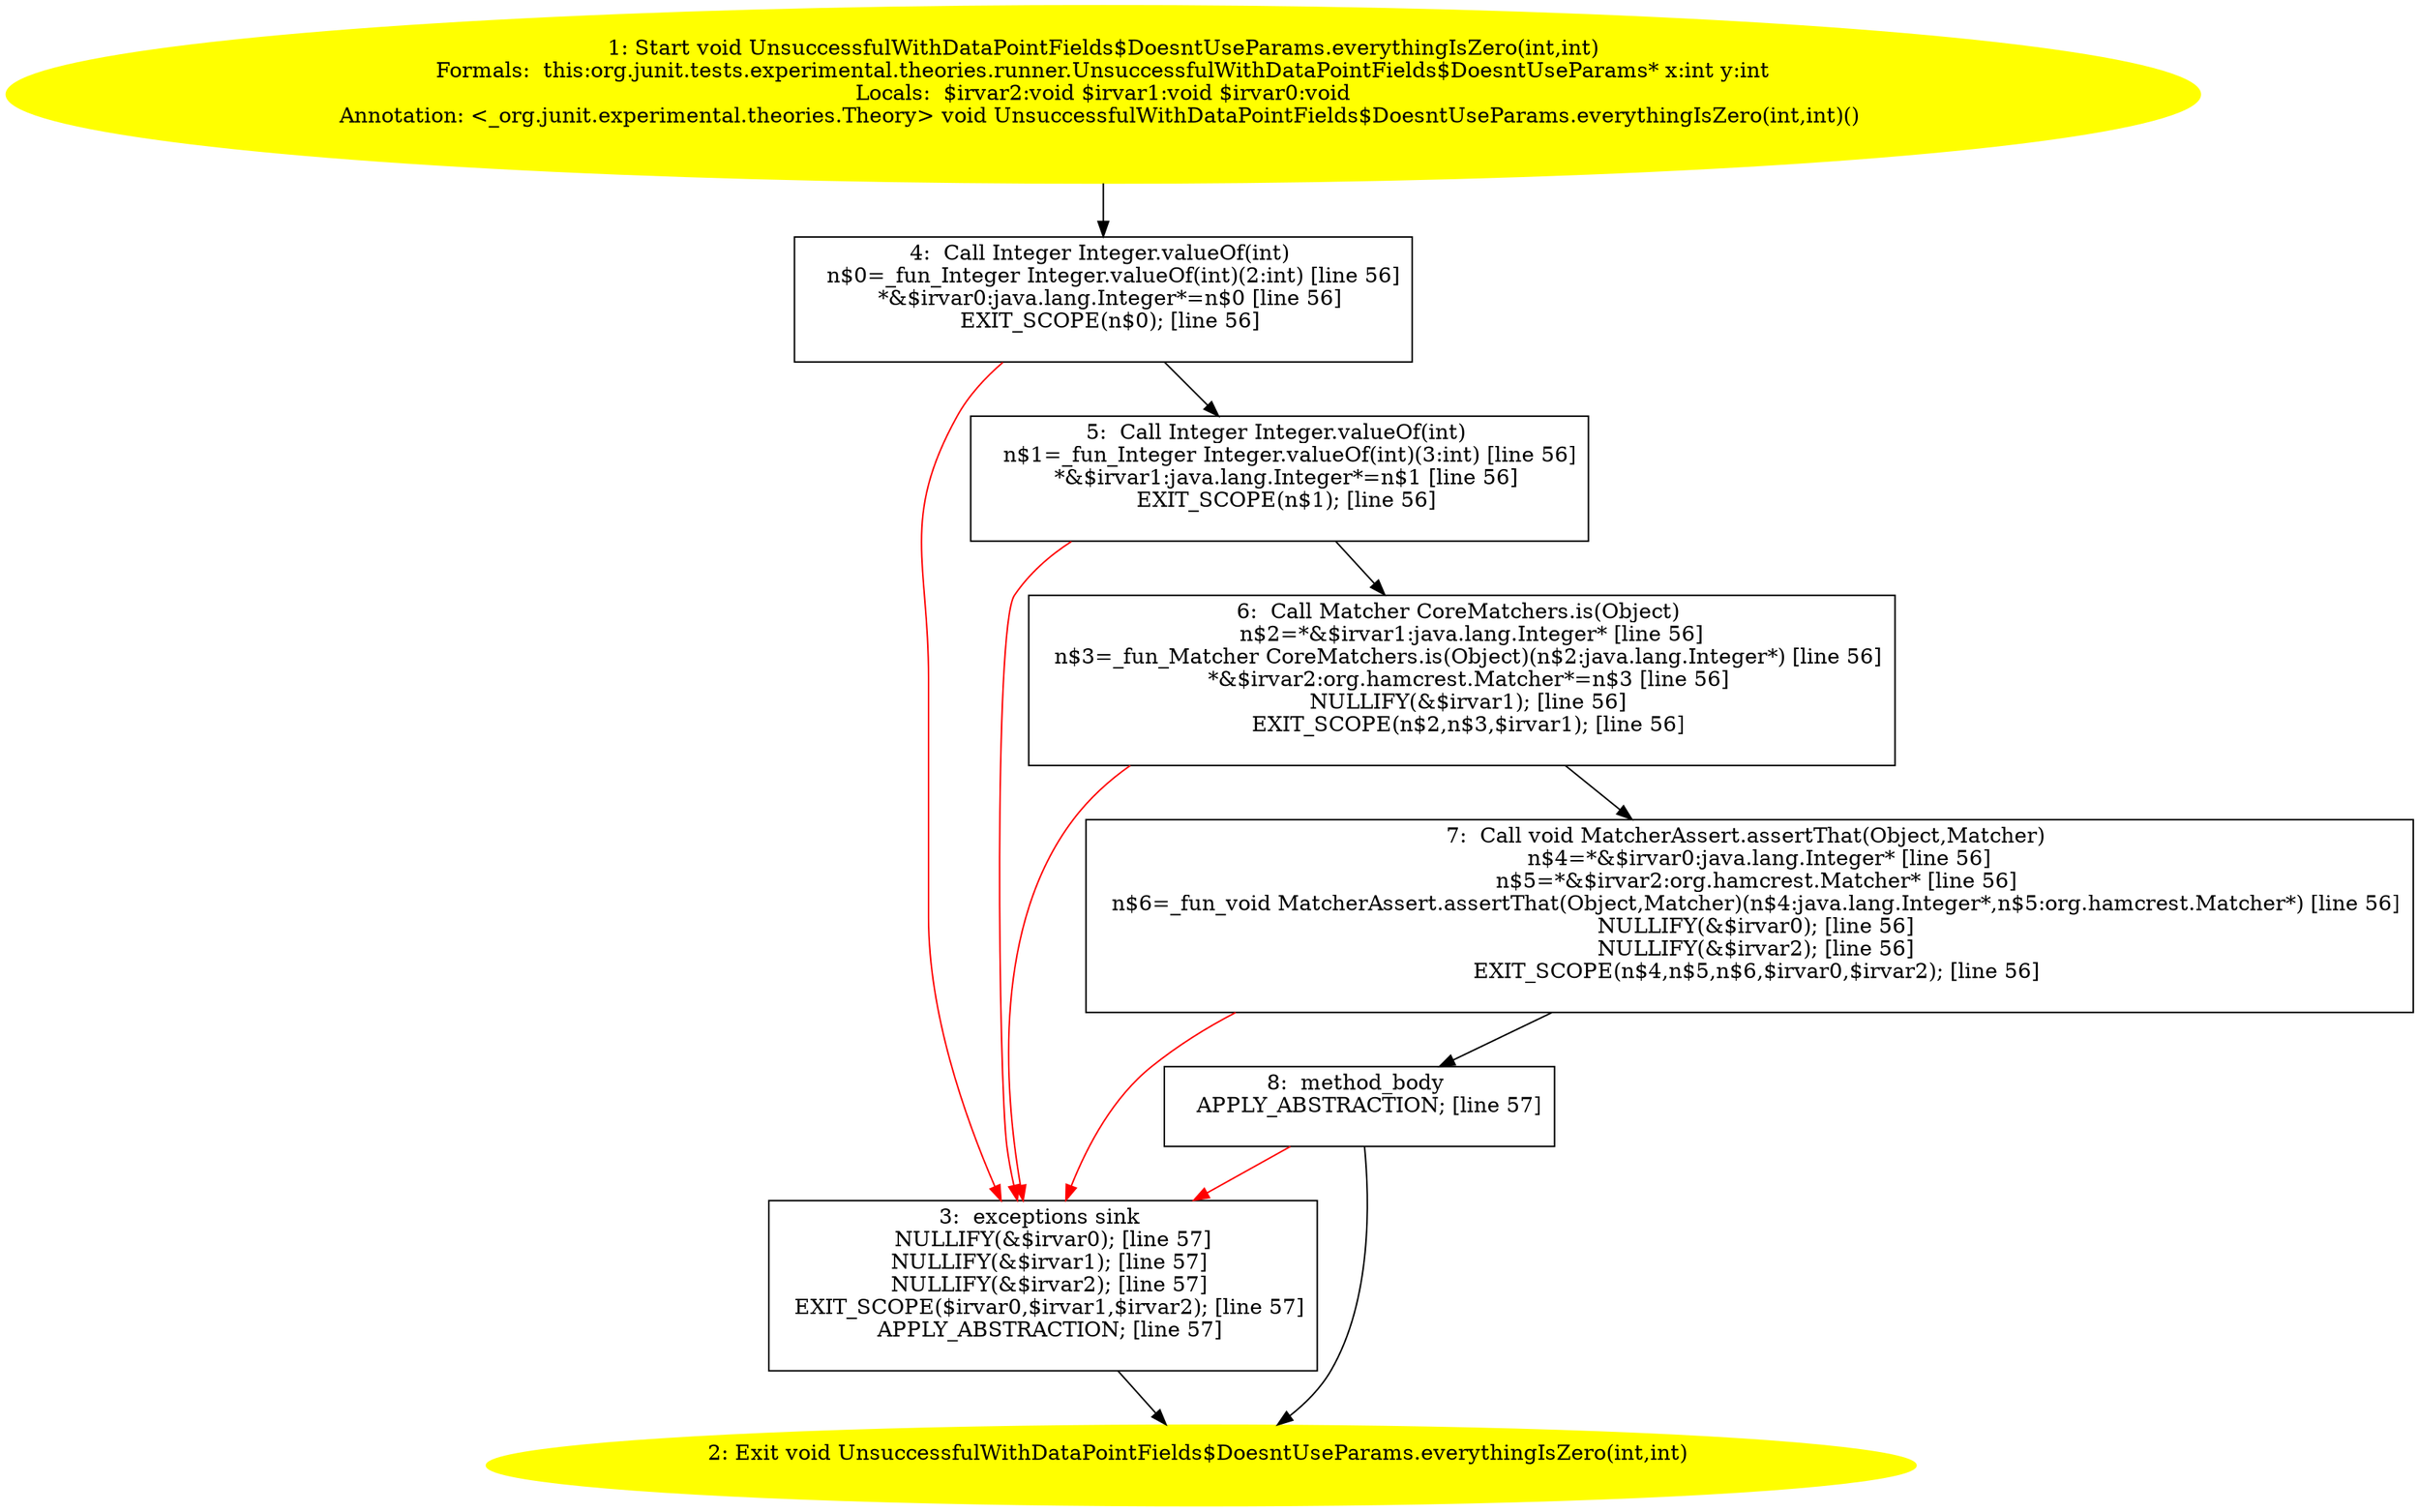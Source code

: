 /* @generated */
digraph cfg {
"org.junit.tests.experimental.theories.runner.UnsuccessfulWithDataPointFields$DoesntUseParams.everyth.62ef26d80296f330341d9a90d9a4257c_1" [label="1: Start void UnsuccessfulWithDataPointFields$DoesntUseParams.everythingIsZero(int,int)\nFormals:  this:org.junit.tests.experimental.theories.runner.UnsuccessfulWithDataPointFields$DoesntUseParams* x:int y:int\nLocals:  $irvar2:void $irvar1:void $irvar0:void\nAnnotation: <_org.junit.experimental.theories.Theory> void UnsuccessfulWithDataPointFields$DoesntUseParams.everythingIsZero(int,int)() \n  " color=yellow style=filled]
	

	 "org.junit.tests.experimental.theories.runner.UnsuccessfulWithDataPointFields$DoesntUseParams.everyth.62ef26d80296f330341d9a90d9a4257c_1" -> "org.junit.tests.experimental.theories.runner.UnsuccessfulWithDataPointFields$DoesntUseParams.everyth.62ef26d80296f330341d9a90d9a4257c_4" ;
"org.junit.tests.experimental.theories.runner.UnsuccessfulWithDataPointFields$DoesntUseParams.everyth.62ef26d80296f330341d9a90d9a4257c_2" [label="2: Exit void UnsuccessfulWithDataPointFields$DoesntUseParams.everythingIsZero(int,int) \n  " color=yellow style=filled]
	

"org.junit.tests.experimental.theories.runner.UnsuccessfulWithDataPointFields$DoesntUseParams.everyth.62ef26d80296f330341d9a90d9a4257c_3" [label="3:  exceptions sink \n   NULLIFY(&$irvar0); [line 57]\n  NULLIFY(&$irvar1); [line 57]\n  NULLIFY(&$irvar2); [line 57]\n  EXIT_SCOPE($irvar0,$irvar1,$irvar2); [line 57]\n  APPLY_ABSTRACTION; [line 57]\n " shape="box"]
	

	 "org.junit.tests.experimental.theories.runner.UnsuccessfulWithDataPointFields$DoesntUseParams.everyth.62ef26d80296f330341d9a90d9a4257c_3" -> "org.junit.tests.experimental.theories.runner.UnsuccessfulWithDataPointFields$DoesntUseParams.everyth.62ef26d80296f330341d9a90d9a4257c_2" ;
"org.junit.tests.experimental.theories.runner.UnsuccessfulWithDataPointFields$DoesntUseParams.everyth.62ef26d80296f330341d9a90d9a4257c_4" [label="4:  Call Integer Integer.valueOf(int) \n   n$0=_fun_Integer Integer.valueOf(int)(2:int) [line 56]\n  *&$irvar0:java.lang.Integer*=n$0 [line 56]\n  EXIT_SCOPE(n$0); [line 56]\n " shape="box"]
	

	 "org.junit.tests.experimental.theories.runner.UnsuccessfulWithDataPointFields$DoesntUseParams.everyth.62ef26d80296f330341d9a90d9a4257c_4" -> "org.junit.tests.experimental.theories.runner.UnsuccessfulWithDataPointFields$DoesntUseParams.everyth.62ef26d80296f330341d9a90d9a4257c_5" ;
	 "org.junit.tests.experimental.theories.runner.UnsuccessfulWithDataPointFields$DoesntUseParams.everyth.62ef26d80296f330341d9a90d9a4257c_4" -> "org.junit.tests.experimental.theories.runner.UnsuccessfulWithDataPointFields$DoesntUseParams.everyth.62ef26d80296f330341d9a90d9a4257c_3" [color="red" ];
"org.junit.tests.experimental.theories.runner.UnsuccessfulWithDataPointFields$DoesntUseParams.everyth.62ef26d80296f330341d9a90d9a4257c_5" [label="5:  Call Integer Integer.valueOf(int) \n   n$1=_fun_Integer Integer.valueOf(int)(3:int) [line 56]\n  *&$irvar1:java.lang.Integer*=n$1 [line 56]\n  EXIT_SCOPE(n$1); [line 56]\n " shape="box"]
	

	 "org.junit.tests.experimental.theories.runner.UnsuccessfulWithDataPointFields$DoesntUseParams.everyth.62ef26d80296f330341d9a90d9a4257c_5" -> "org.junit.tests.experimental.theories.runner.UnsuccessfulWithDataPointFields$DoesntUseParams.everyth.62ef26d80296f330341d9a90d9a4257c_6" ;
	 "org.junit.tests.experimental.theories.runner.UnsuccessfulWithDataPointFields$DoesntUseParams.everyth.62ef26d80296f330341d9a90d9a4257c_5" -> "org.junit.tests.experimental.theories.runner.UnsuccessfulWithDataPointFields$DoesntUseParams.everyth.62ef26d80296f330341d9a90d9a4257c_3" [color="red" ];
"org.junit.tests.experimental.theories.runner.UnsuccessfulWithDataPointFields$DoesntUseParams.everyth.62ef26d80296f330341d9a90d9a4257c_6" [label="6:  Call Matcher CoreMatchers.is(Object) \n   n$2=*&$irvar1:java.lang.Integer* [line 56]\n  n$3=_fun_Matcher CoreMatchers.is(Object)(n$2:java.lang.Integer*) [line 56]\n  *&$irvar2:org.hamcrest.Matcher*=n$3 [line 56]\n  NULLIFY(&$irvar1); [line 56]\n  EXIT_SCOPE(n$2,n$3,$irvar1); [line 56]\n " shape="box"]
	

	 "org.junit.tests.experimental.theories.runner.UnsuccessfulWithDataPointFields$DoesntUseParams.everyth.62ef26d80296f330341d9a90d9a4257c_6" -> "org.junit.tests.experimental.theories.runner.UnsuccessfulWithDataPointFields$DoesntUseParams.everyth.62ef26d80296f330341d9a90d9a4257c_7" ;
	 "org.junit.tests.experimental.theories.runner.UnsuccessfulWithDataPointFields$DoesntUseParams.everyth.62ef26d80296f330341d9a90d9a4257c_6" -> "org.junit.tests.experimental.theories.runner.UnsuccessfulWithDataPointFields$DoesntUseParams.everyth.62ef26d80296f330341d9a90d9a4257c_3" [color="red" ];
"org.junit.tests.experimental.theories.runner.UnsuccessfulWithDataPointFields$DoesntUseParams.everyth.62ef26d80296f330341d9a90d9a4257c_7" [label="7:  Call void MatcherAssert.assertThat(Object,Matcher) \n   n$4=*&$irvar0:java.lang.Integer* [line 56]\n  n$5=*&$irvar2:org.hamcrest.Matcher* [line 56]\n  n$6=_fun_void MatcherAssert.assertThat(Object,Matcher)(n$4:java.lang.Integer*,n$5:org.hamcrest.Matcher*) [line 56]\n  NULLIFY(&$irvar0); [line 56]\n  NULLIFY(&$irvar2); [line 56]\n  EXIT_SCOPE(n$4,n$5,n$6,$irvar0,$irvar2); [line 56]\n " shape="box"]
	

	 "org.junit.tests.experimental.theories.runner.UnsuccessfulWithDataPointFields$DoesntUseParams.everyth.62ef26d80296f330341d9a90d9a4257c_7" -> "org.junit.tests.experimental.theories.runner.UnsuccessfulWithDataPointFields$DoesntUseParams.everyth.62ef26d80296f330341d9a90d9a4257c_8" ;
	 "org.junit.tests.experimental.theories.runner.UnsuccessfulWithDataPointFields$DoesntUseParams.everyth.62ef26d80296f330341d9a90d9a4257c_7" -> "org.junit.tests.experimental.theories.runner.UnsuccessfulWithDataPointFields$DoesntUseParams.everyth.62ef26d80296f330341d9a90d9a4257c_3" [color="red" ];
"org.junit.tests.experimental.theories.runner.UnsuccessfulWithDataPointFields$DoesntUseParams.everyth.62ef26d80296f330341d9a90d9a4257c_8" [label="8:  method_body \n   APPLY_ABSTRACTION; [line 57]\n " shape="box"]
	

	 "org.junit.tests.experimental.theories.runner.UnsuccessfulWithDataPointFields$DoesntUseParams.everyth.62ef26d80296f330341d9a90d9a4257c_8" -> "org.junit.tests.experimental.theories.runner.UnsuccessfulWithDataPointFields$DoesntUseParams.everyth.62ef26d80296f330341d9a90d9a4257c_2" ;
	 "org.junit.tests.experimental.theories.runner.UnsuccessfulWithDataPointFields$DoesntUseParams.everyth.62ef26d80296f330341d9a90d9a4257c_8" -> "org.junit.tests.experimental.theories.runner.UnsuccessfulWithDataPointFields$DoesntUseParams.everyth.62ef26d80296f330341d9a90d9a4257c_3" [color="red" ];
}
